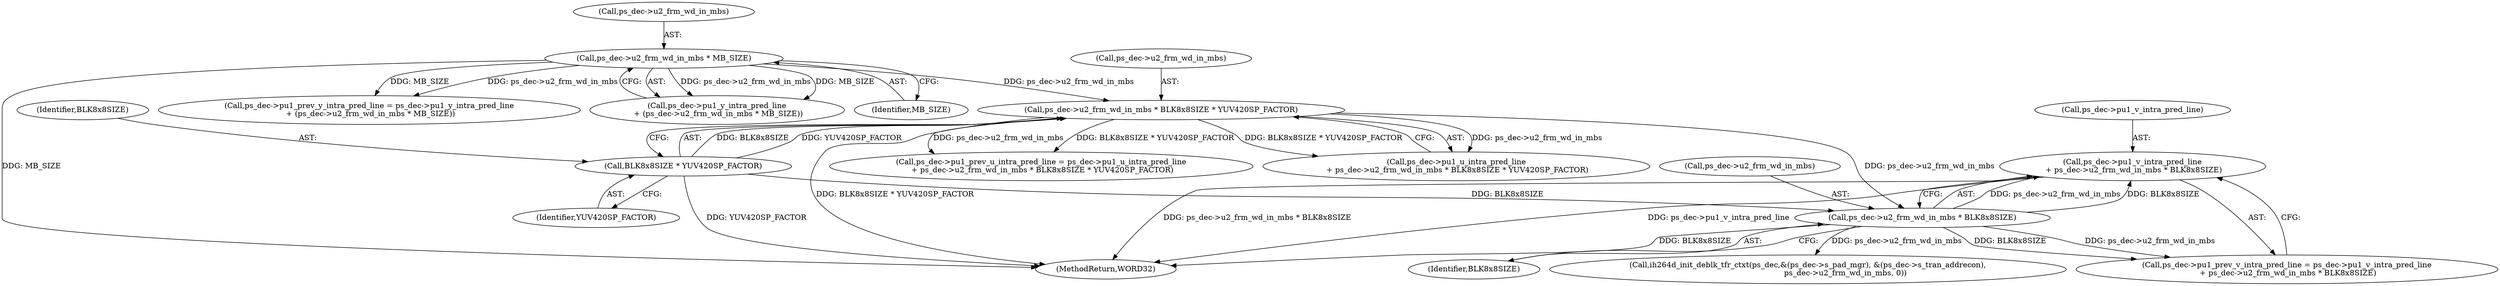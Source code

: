 digraph "0_Android_e629194c62a9a129ce378e08cb1059a8a53f1795_2@pointer" {
"1001589" [label="(Call,ps_dec->pu1_v_intra_pred_line\n + ps_dec->u2_frm_wd_in_mbs * BLK8x8SIZE)"];
"1001593" [label="(Call,ps_dec->u2_frm_wd_in_mbs * BLK8x8SIZE)"];
"1001578" [label="(Call,ps_dec->u2_frm_wd_in_mbs * BLK8x8SIZE * YUV420SP_FACTOR)"];
"1001565" [label="(Call,ps_dec->u2_frm_wd_in_mbs * MB_SIZE)"];
"1001582" [label="(Call,BLK8x8SIZE * YUV420SP_FACTOR)"];
"1001566" [label="(Call,ps_dec->u2_frm_wd_in_mbs)"];
"1002052" [label="(MethodReturn,WORD32)"];
"1001557" [label="(Call,ps_dec->pu1_prev_y_intra_pred_line = ps_dec->pu1_y_intra_pred_line\n + (ps_dec->u2_frm_wd_in_mbs * MB_SIZE))"];
"1001583" [label="(Identifier,BLK8x8SIZE)"];
"1001582" [label="(Call,BLK8x8SIZE * YUV420SP_FACTOR)"];
"1001579" [label="(Call,ps_dec->u2_frm_wd_in_mbs)"];
"1001585" [label="(Call,ps_dec->pu1_prev_v_intra_pred_line = ps_dec->pu1_v_intra_pred_line\n + ps_dec->u2_frm_wd_in_mbs * BLK8x8SIZE)"];
"1001593" [label="(Call,ps_dec->u2_frm_wd_in_mbs * BLK8x8SIZE)"];
"1001589" [label="(Call,ps_dec->pu1_v_intra_pred_line\n + ps_dec->u2_frm_wd_in_mbs * BLK8x8SIZE)"];
"1001597" [label="(Identifier,BLK8x8SIZE)"];
"1001570" [label="(Call,ps_dec->pu1_prev_u_intra_pred_line = ps_dec->pu1_u_intra_pred_line\n + ps_dec->u2_frm_wd_in_mbs * BLK8x8SIZE * YUV420SP_FACTOR)"];
"1001590" [label="(Call,ps_dec->pu1_v_intra_pred_line)"];
"1001578" [label="(Call,ps_dec->u2_frm_wd_in_mbs * BLK8x8SIZE * YUV420SP_FACTOR)"];
"1001561" [label="(Call,ps_dec->pu1_y_intra_pred_line\n + (ps_dec->u2_frm_wd_in_mbs * MB_SIZE))"];
"1001594" [label="(Call,ps_dec->u2_frm_wd_in_mbs)"];
"1001574" [label="(Call,ps_dec->pu1_u_intra_pred_line\n + ps_dec->u2_frm_wd_in_mbs * BLK8x8SIZE * YUV420SP_FACTOR)"];
"1001569" [label="(Identifier,MB_SIZE)"];
"1001584" [label="(Identifier,YUV420SP_FACTOR)"];
"1002002" [label="(Call,ih264d_init_deblk_tfr_ctxt(ps_dec,&(ps_dec->s_pad_mgr), &(ps_dec->s_tran_addrecon),\n                               ps_dec->u2_frm_wd_in_mbs, 0))"];
"1001565" [label="(Call,ps_dec->u2_frm_wd_in_mbs * MB_SIZE)"];
"1001589" -> "1001585"  [label="AST: "];
"1001589" -> "1001593"  [label="CFG: "];
"1001590" -> "1001589"  [label="AST: "];
"1001593" -> "1001589"  [label="AST: "];
"1001585" -> "1001589"  [label="CFG: "];
"1001589" -> "1002052"  [label="DDG: ps_dec->u2_frm_wd_in_mbs * BLK8x8SIZE"];
"1001589" -> "1002052"  [label="DDG: ps_dec->pu1_v_intra_pred_line"];
"1001593" -> "1001589"  [label="DDG: ps_dec->u2_frm_wd_in_mbs"];
"1001593" -> "1001589"  [label="DDG: BLK8x8SIZE"];
"1001593" -> "1001597"  [label="CFG: "];
"1001594" -> "1001593"  [label="AST: "];
"1001597" -> "1001593"  [label="AST: "];
"1001593" -> "1002052"  [label="DDG: BLK8x8SIZE"];
"1001593" -> "1001585"  [label="DDG: ps_dec->u2_frm_wd_in_mbs"];
"1001593" -> "1001585"  [label="DDG: BLK8x8SIZE"];
"1001578" -> "1001593"  [label="DDG: ps_dec->u2_frm_wd_in_mbs"];
"1001582" -> "1001593"  [label="DDG: BLK8x8SIZE"];
"1001593" -> "1002002"  [label="DDG: ps_dec->u2_frm_wd_in_mbs"];
"1001578" -> "1001574"  [label="AST: "];
"1001578" -> "1001582"  [label="CFG: "];
"1001579" -> "1001578"  [label="AST: "];
"1001582" -> "1001578"  [label="AST: "];
"1001574" -> "1001578"  [label="CFG: "];
"1001578" -> "1002052"  [label="DDG: BLK8x8SIZE * YUV420SP_FACTOR"];
"1001578" -> "1001570"  [label="DDG: ps_dec->u2_frm_wd_in_mbs"];
"1001578" -> "1001570"  [label="DDG: BLK8x8SIZE * YUV420SP_FACTOR"];
"1001578" -> "1001574"  [label="DDG: ps_dec->u2_frm_wd_in_mbs"];
"1001578" -> "1001574"  [label="DDG: BLK8x8SIZE * YUV420SP_FACTOR"];
"1001565" -> "1001578"  [label="DDG: ps_dec->u2_frm_wd_in_mbs"];
"1001582" -> "1001578"  [label="DDG: BLK8x8SIZE"];
"1001582" -> "1001578"  [label="DDG: YUV420SP_FACTOR"];
"1001565" -> "1001561"  [label="AST: "];
"1001565" -> "1001569"  [label="CFG: "];
"1001566" -> "1001565"  [label="AST: "];
"1001569" -> "1001565"  [label="AST: "];
"1001561" -> "1001565"  [label="CFG: "];
"1001565" -> "1002052"  [label="DDG: MB_SIZE"];
"1001565" -> "1001557"  [label="DDG: ps_dec->u2_frm_wd_in_mbs"];
"1001565" -> "1001557"  [label="DDG: MB_SIZE"];
"1001565" -> "1001561"  [label="DDG: ps_dec->u2_frm_wd_in_mbs"];
"1001565" -> "1001561"  [label="DDG: MB_SIZE"];
"1001582" -> "1001584"  [label="CFG: "];
"1001583" -> "1001582"  [label="AST: "];
"1001584" -> "1001582"  [label="AST: "];
"1001582" -> "1002052"  [label="DDG: YUV420SP_FACTOR"];
}
